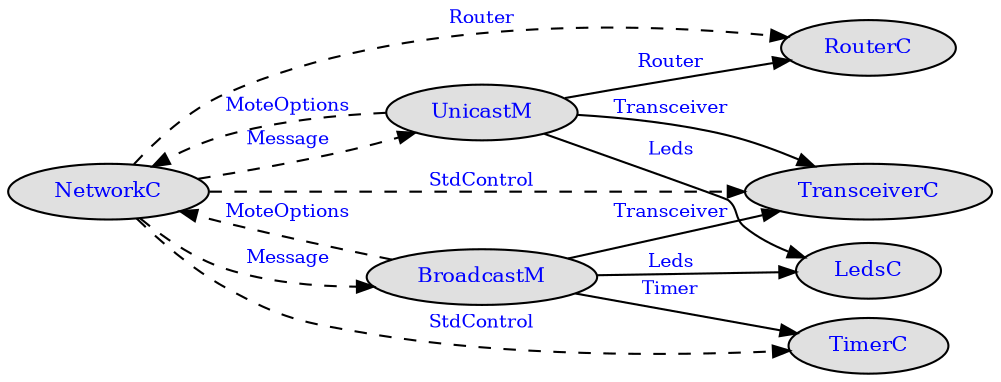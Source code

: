 digraph "NetworkC_if" {
    rankdir=LR;
    ratio=compress;
    margin="0,0";
    ranksep=0.0005; 
    nodesep=0.1; 
    node [shape=ellipse style=filled fillcolor="#e0e0e0"];
    node [fontsize=10 height=.1 width=.1];
    edge [fontsize=9 arrowsize=.8];
    node [fontcolor=blue];
    edge [fontcolor=blue];

    NetworkC [URL="apps.compass.NetworkC.nc.html"];
    RouterC [URL="apps.compass.RouterC.nc.html"];
    NetworkC -> RouterC [ style=dashed label="Router" URL="apps.compass.Router.nc.html" ];
    NetworkC [URL="apps.compass.NetworkC.nc.html"];
    UnicastM [URL="apps.compass.UnicastM.nc.html"];
    NetworkC -> UnicastM [ style=dashed label="Message" URL="apps.compass.Message.nc.html" ];
    NetworkC [URL="apps.compass.NetworkC.nc.html"];
    BroadcastM [URL="apps.compass.BroadcastM.nc.html"];
    NetworkC -> BroadcastM [ style=dashed label="Message" URL="apps.compass.Message.nc.html" ];
    UnicastM [URL="apps.compass.UnicastM.nc.html"];
    NetworkC [URL="apps.compass.NetworkC.nc.html"];
    UnicastM -> NetworkC [ style=dashed label="MoteOptions" URL="apps.compass.MoteOptions.nc.html" ];
    BroadcastM [URL="apps.compass.BroadcastM.nc.html"];
    NetworkC [URL="apps.compass.NetworkC.nc.html"];
    BroadcastM -> NetworkC [ style=dashed label="MoteOptions" URL="apps.compass.MoteOptions.nc.html" ];
    NetworkC [URL="apps.compass.NetworkC.nc.html"];
    TransceiverC [URL="tos.lib.Transceiver.TransceiverC.nc.html"];
    NetworkC -> TransceiverC [ style=dashed label="StdControl" URL="tos.interfaces.StdControl.nc.html" ];
    NetworkC [URL="apps.compass.NetworkC.nc.html"];
    TimerC [URL="tos.system.TimerC.nc.html"];
    NetworkC -> TimerC [ style=dashed label="StdControl" URL="tos.interfaces.StdControl.nc.html" ];
    BroadcastM [URL="apps.compass.BroadcastM.nc.html"];
    TransceiverC [URL="tos.lib.Transceiver.TransceiverC.nc.html"];
    BroadcastM -> TransceiverC [ label="Transceiver" URL="tos.lib.Transceiver.Transceiver.nc.html" ];
    BroadcastM [URL="apps.compass.BroadcastM.nc.html"];
    LedsC [URL="tos.system.LedsC.nc.html"];
    BroadcastM -> LedsC [ label="Leds" URL="tos.interfaces.Leds.nc.html" ];
    BroadcastM [URL="apps.compass.BroadcastM.nc.html"];
    TimerC [URL="tos.system.TimerC.nc.html"];
    BroadcastM -> TimerC [ label="Timer" URL="tos.interfaces.Timer.nc.html" ];
    UnicastM [URL="apps.compass.UnicastM.nc.html"];
    TransceiverC [URL="tos.lib.Transceiver.TransceiverC.nc.html"];
    UnicastM -> TransceiverC [ label="Transceiver" URL="tos.lib.Transceiver.Transceiver.nc.html" ];
    UnicastM [URL="apps.compass.UnicastM.nc.html"];
    RouterC [URL="apps.compass.RouterC.nc.html"];
    UnicastM -> RouterC [ label="Router" URL="apps.compass.Router.nc.html" ];
    UnicastM [URL="apps.compass.UnicastM.nc.html"];
    LedsC [URL="tos.system.LedsC.nc.html"];
    UnicastM -> LedsC [ label="Leds" URL="tos.interfaces.Leds.nc.html" ];
}
